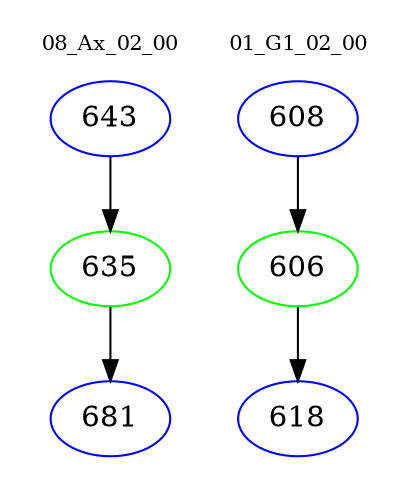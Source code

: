 digraph{
subgraph cluster_0 {
color = white
label = "08_Ax_02_00";
fontsize=10;
T0_643 [label="643", color="blue"]
T0_643 -> T0_635 [color="black"]
T0_635 [label="635", color="green"]
T0_635 -> T0_681 [color="black"]
T0_681 [label="681", color="blue"]
}
subgraph cluster_1 {
color = white
label = "01_G1_02_00";
fontsize=10;
T1_608 [label="608", color="blue"]
T1_608 -> T1_606 [color="black"]
T1_606 [label="606", color="green"]
T1_606 -> T1_618 [color="black"]
T1_618 [label="618", color="blue"]
}
}
